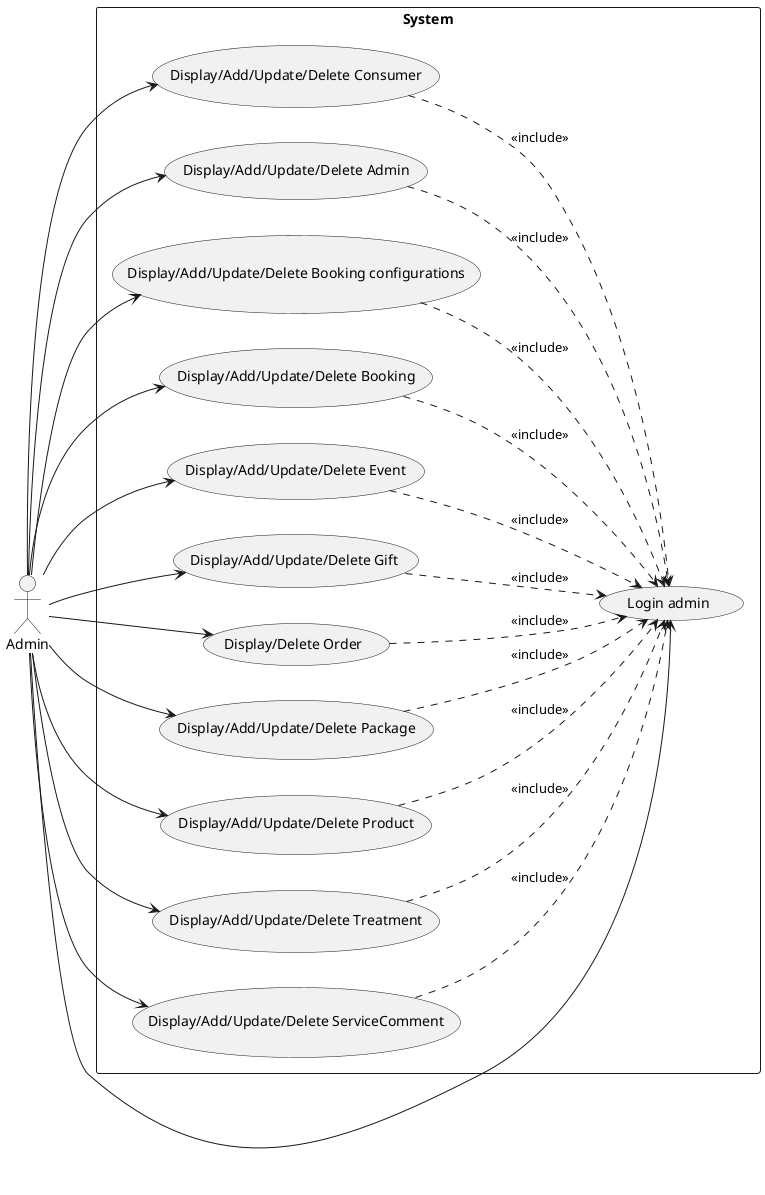 @startuml
left to right direction
actor "Admin"


rectangle System{
	Admin -down->  (Login admin)
	Admin -down-> (Display/Add/Update/Delete Consumer)
	(Display/Add/Update/Delete Consumer) ..>  (Login admin): <<include>>
	Admin -down-> (Display/Add/Update/Delete Admin)
	(Display/Add/Update/Delete Admin) ..>  (Login admin): <<include>>
	Admin -down-> (Display/Add/Update/Delete Booking configurations)
	(Display/Add/Update/Delete Booking configurations) ..>  (Login admin): <<include>>
	Admin -down-> (Display/Add/Update/Delete Booking)
	(Display/Add/Update/Delete Booking) ..>  (Login admin): <<include>>
	Admin -down-> (Display/Add/Update/Delete Event)
	(Display/Add/Update/Delete Event) ..>  (Login admin): <<include>>
	Admin -down-> (Display/Add/Update/Delete Gift)
	(Display/Add/Update/Delete Gift) ..>  (Login admin): <<include>>
	Admin -down-> (Display/Delete Order)
	(Display/Delete Order) ..>  (Login admin): <<include>>
	Admin -down-> (Display/Add/Update/Delete Package)
	(Display/Add/Update/Delete Package) ..>  (Login admin): <<include>>
	Admin -down-> (Display/Add/Update/Delete Product)
	(Display/Add/Update/Delete Product) ..>  (Login admin): <<include>>
	Admin -down-> (Display/Add/Update/Delete Treatment)
	(Display/Add/Update/Delete Treatment) ..>  (Login admin): <<include>>
	Admin -down-> (Display/Add/Update/Delete ServiceComment)
	(Display/Add/Update/Delete ServiceComment) ..>  (Login admin): <<include>>
}
@enduml